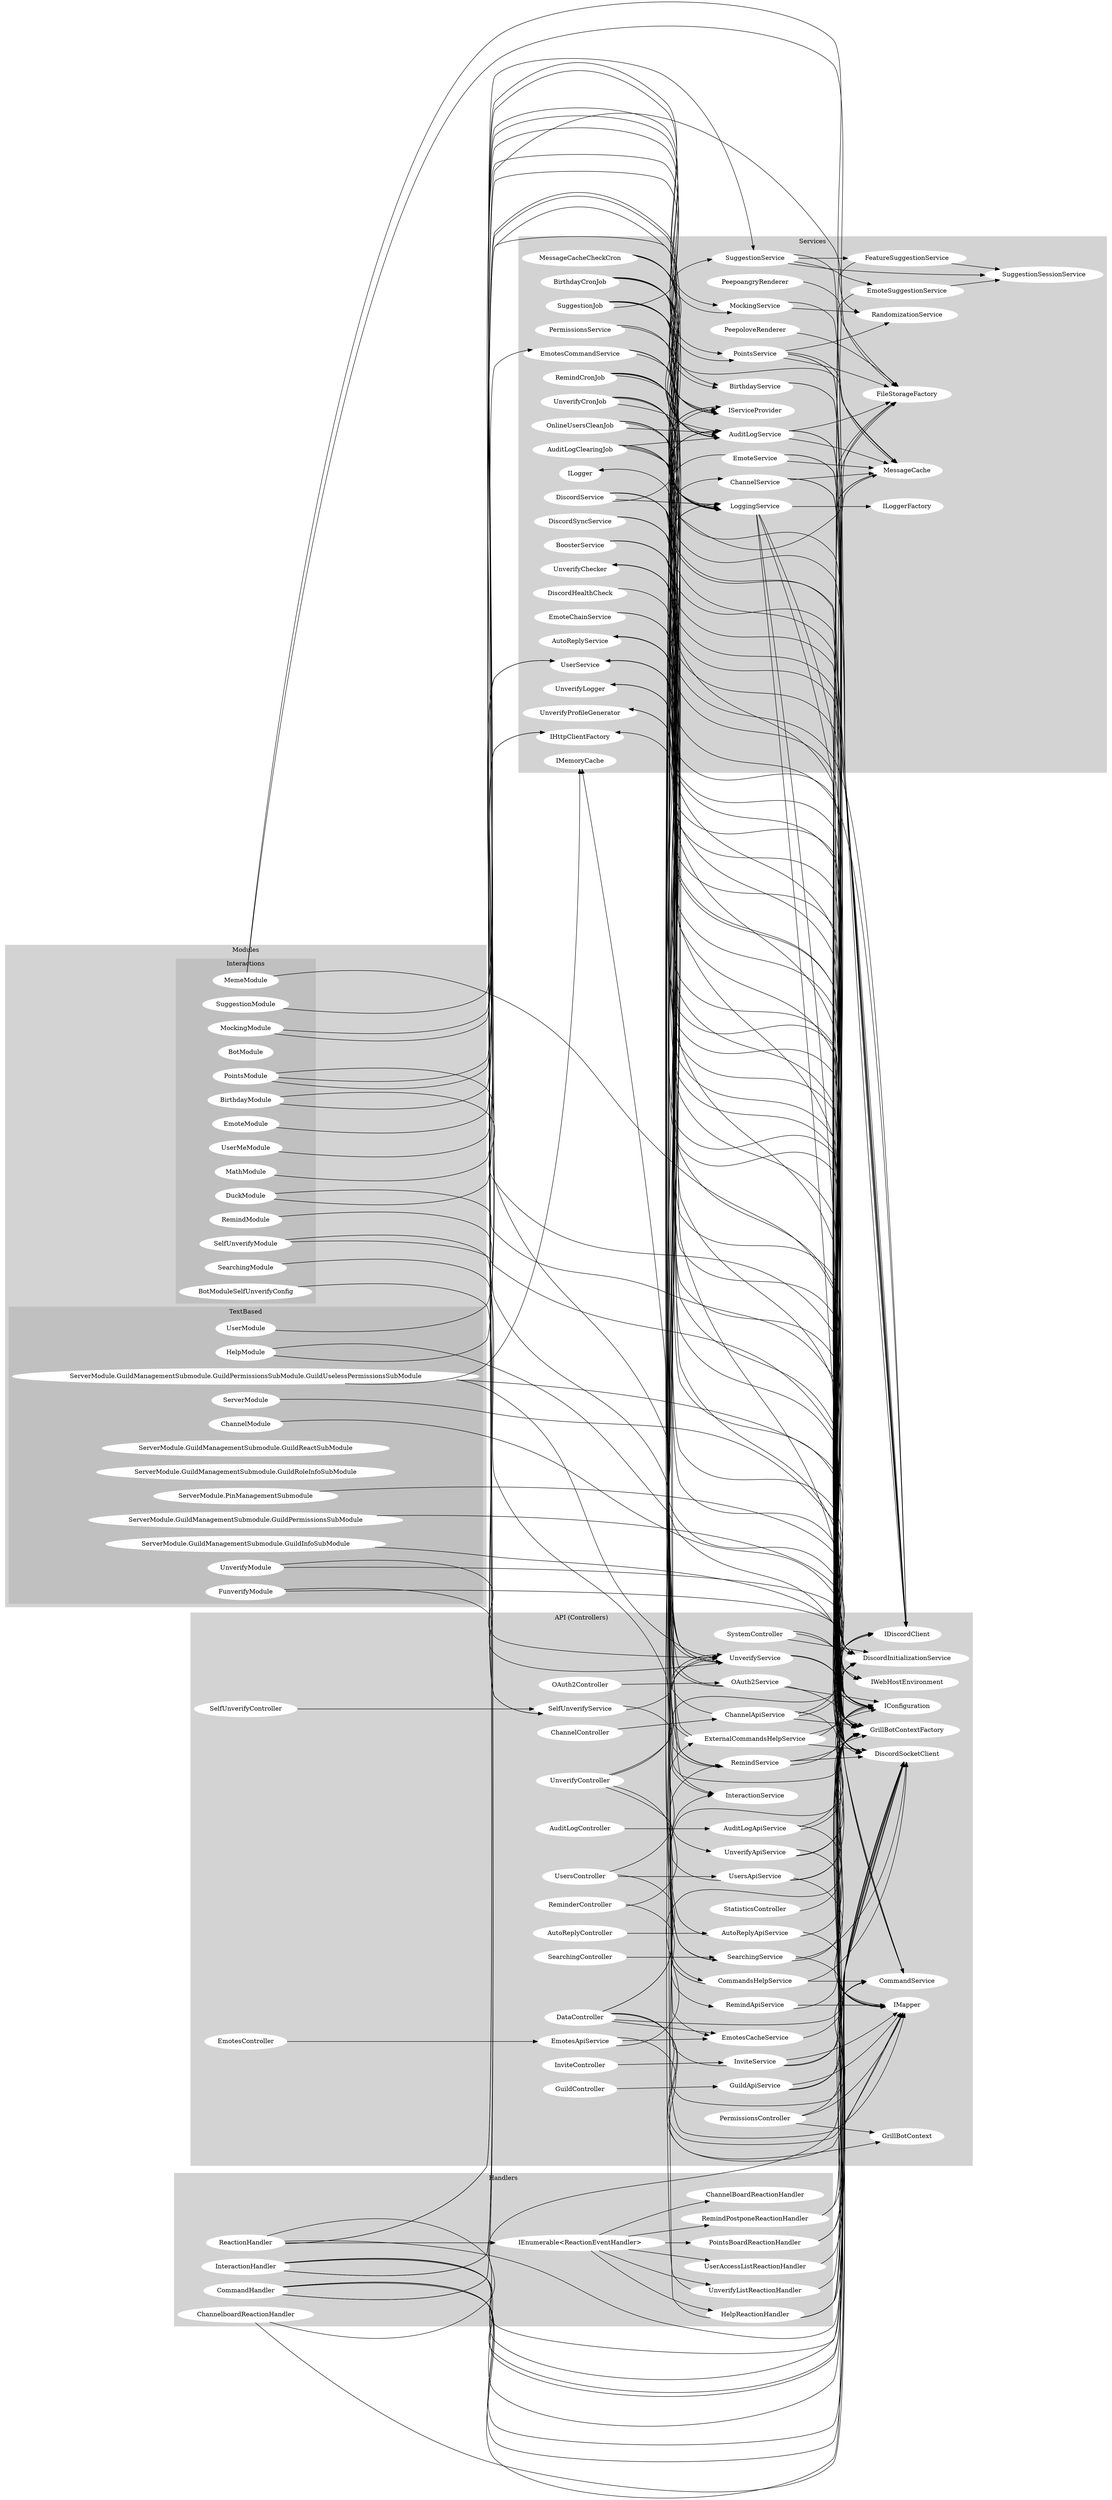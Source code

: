 digraph G {
    rankdir=LR
    
    subgraph cluster_0 {
		style=filled;
		color=lightgrey;
		node [
		    style=filled,
		    color=white
	    ];
		
		AuditLogController -> { AuditLogApiService }
        OAuth2Controller -> OAuth2Service
        AutoReplyController -> { AutoReplyApiService }
        ChannelController -> { ChannelApiService }
        DataController -> { DiscordSocketClient GrillBotContext CommandService IConfiguration InteractionService EmotesCacheService IMapper }
        EmotesController -> EmotesApiService
        GuildController -> { GuildApiService }
        InviteController -> InviteService
        PermissionsController -> { GrillBotContext DiscordSocketClient IMapper }
        ReminderController -> { RemindService RemindApiService }
        SearchingController -> SearchingService
        SelfUnverifyController -> SelfUnverifyService
        StatisticsController -> { GrillBotContextFactory }
        SystemController -> { IWebHostEnvironment DiscordSocketClient DiscordInitializationService }
        UnverifyController -> { UnverifyService IDiscordClient IMapper UnverifyApiService }
        UsersController -> { CommandsHelpService ExternalCommandsHelpService UsersApiService }
		
		label = "API (Controllers)";
	}
	
	subgraph cluster_2 {
	    style=filled;
		color=lightgrey;
		node [
		    style=filled,
		    color=white
	    ];
	    
	    AuditLogService -> { DiscordSocketClient GrillBotContextFactory MessageCache FileStorageFactory DiscordInitializationService }
	    AuditLogApiService -> { GrillBotContextFactory IMapper FileStorageFactory }
	    "AuditLogClearingJob" -> "LoggingService"
	    "AuditLogClearingJob" -> "AuditLogService"
	    "AuditLogClearingJob" -> "IDiscordClient"
	    "AuditLogClearingJob" -> "GrillBotContextFactory"
	    "AuditLogClearingJob" -> "IConfiguration"
	    "AuditLogClearingJob" -> "FileStorageFactory"
	    "AuditLogClearingJob" -> "DiscordInitializationService"
	    
	    "BirthdayCronJob" -> "IConfiguration"
        "BirthdayCronJob" -> "BirthdayService"
        "BirthdayCronJob" -> "LoggingService"
        "BirthdayCronJob" -> "AuditLogService"
        "BirthdayCronJob" -> "IDiscordClient"
        "BirthdayCronJob" -> "DiscordInitializationService"
        "BirthdayService" -> "DiscordSocketClient"
        "BirthdayService" -> "GrillBotContextFactory"
        
        "CommandsHelpService" -> "DiscordSocketClient"
        "CommandsHelpService" -> "CommandService"
        "CommandsHelpService" -> "ChannelService"
        "CommandsHelpService" -> "IServiceProvider"
        "ExternalCommandsHelpService" -> "DiscordSocketClient"
        "ExternalCommandsHelpService" -> "IConfiguration"
        "ExternalCommandsHelpService" -> "IMemoryCache"
        "ExternalCommandsHelpService" -> "DiscordInitializationService"
        "ExternalCommandsHelpService" -> "IServiceProvider"
        
        "DiscordHealthCheck" -> "DiscordSocketClient"
        "DiscordInitializationService" -> "ILogger"
        "DiscordService" -> "DiscordSocketClient"
        "DiscordService" -> "IConfiguration"
        "DiscordService" -> "IServiceProvider"
        "DiscordService" -> "CommandService"
        "DiscordService" -> "IWebHostEnvironment"
        "DiscordService" -> "DiscordInitializationService"
        "DiscordService" -> "LoggingService"
        "DiscordService" -> "InteractionService"
        "DiscordSyncService" -> "DiscordSocketClient"
        "DiscordSyncService" -> "GrillBotContextFactory"
        "DiscordSyncService" -> "DiscordInitializationService"
        
        "EmoteChainService" -> "IConfiguration"
        "EmoteChainService" -> "DiscordSocketClient"
        EmotesApiService -> { GrillBotContextFactory EmotesCacheService IMapper }
        "EmotesCacheService" -> "DiscordSocketClient"
        "EmotesCommandService" -> "IServiceProvider"
        "EmotesCommandService" -> "GrillBotContextFactory"
        "EmotesCommandService" -> "IDiscordClient"
	    "EmoteService" -> "DiscordSocketClient"
	    "EmoteService" -> "GrillBotContextFactory"
	    "EmoteService" -> "IConfiguration"
	    "EmoteService" -> "MessageCache"
	    "EmoteService" -> "EmotesCacheService"
	    
	    "FileStorageFactory" -> "IConfiguration"
	    
	    GuildApiService -> { GrillBotContextFactory DiscordSocketClient IMapper }
	    ChannelApiService -> { GrillBotContextFactory IMapper IDiscordClient MessageCache AuditLogService }
	    
	    "PeepoangryRenderer" -> "FileStorageFactory"
	    "PeepoloveRenderer" -> "FileStorageFactory"
	    
	    "LoggingService" -> "DiscordSocketClient"
	    "LoggingService" -> "CommandService"
	    "LoggingService" -> "ILoggerFactory"
	    "LoggingService" -> "IConfiguration"
	    "LoggingService" -> "GrillBotContextFactory"
	    "LoggingService" -> "InteractionService"
	    
	    "MessageCache" -> "DiscordSocketClient"
	    "MessageCache" -> "DiscordInitializationService"
	    "MessageCache" -> "GrillBotContextFactory"
	    
	    "MessageCacheCheckCron" -> "LoggingService"
	    "MessageCacheCheckCron" -> "AuditLogService"
	    "MessageCacheCheckCron" -> "IDiscordClient"
	    "MessageCacheCheckCron" -> "MessageCache"
	    "MessageCacheCheckCron" -> "DiscordInitializationService"
	    
	    "PermissionsService" -> "GrillBotContextFactory"
	    "PermissionsService" -> "IServiceProvider"
	    
	    RemindCronJob -> { LoggingService AuditLogService IDiscordClient RemindService DiscordInitializationService }
	    RemindService -> { DiscordSocketClient GrillBotContextFactory IConfiguration AuditLogService }
	    RemindApiService -> { GrillBotContextFactory IMapper }
	    
	    EmoteSuggestionService -> { SuggestionSessionService GrillBotContextFactory }
	    FeatureSuggestionService -> { SuggestionSessionService IConfiguration }
	    SuggestionJob -> { LoggingService AuditLogService IDiscordClient DiscordInitializationService SuggestionService GrillBotContextFactory }
	    SuggestionService -> { EmoteSuggestionService FeatureSuggestionService IDiscordClient SuggestionSessionService }
	    
	    "SelfUnverifyService" -> "UnverifyService"
	    "SelfUnverifyService" -> "GrillBotContextFactory"
	    
	    UnverifyApiService -> { GrillBotContextFactory IMapper IDiscordClient }
	    
	    "UnverifyChecker" -> "GrillBotContextFactory"
	    "UnverifyChecker" -> "IConfiguration"
	    "UnverifyChecker" -> "IWebHostEnvironment"
	    
	    "UnverifyCronJob" -> "LoggingService"
	    "UnverifyCronJob" -> "AuditLogService"
	    "UnverifyCronJob" -> "IDiscordClient"
	    "UnverifyCronJob" -> "UnverifyService"
	    "UnverifyCronJob" -> "DiscordInitializationService"
	    
	    "UnverifyLogger" -> "DiscordSocketClient"
	    "UnverifyLogger" -> "GrillBotContextFactory"
	    
	    "UnverifyProfileGenerator" -> "GrillBotContextFactory"
	    
	    "UnverifyService" -> "DiscordSocketClient"
	    "UnverifyService" -> "UnverifyChecker"
	    "UnverifyService" -> "UnverifyProfileGenerator"
	    "UnverifyService" -> "UnverifyLogger"
	    "UnverifyService" -> "GrillBotContextFactory"
	    "UnverifyService" -> "LoggingService"
	    
	    "OnlineUsersCleanJob" -> "LoggingService"
	    "OnlineUsersCleanJob" -> "AuditLogService"
	    "OnlineUsersCleanJob" -> "IDiscordClient"
	    "OnlineUsersCleanJob" -> "GrillBotContextFactory"
	    "OnlineUsersCleanJob" -> "DiscordInitializationService"
	    
	    "PointsService" -> "DiscordSocketClient"
	    "PointsService" -> "GrillBotContextFactory"
	    "PointsService" -> "IConfiguration"
	    "PointsService" -> "FileStorageFactory"
	    "PointsService" -> "MessageCache"
	    "PointsService" -> "RandomizationService"
	    
	    UserService -> { GrillBotContextFactory IConfiguration DiscordSocketClient }
	    UsersApiService -> { GrillBotContextFactory IMapper IDiscordClient AuditLogService }
	   
	    AutoReplyApiService -> { AutoReplyService GrillBotContextFactory IMapper }
	    "AutoReplyService" -> "IConfiguration"
	    "AutoReplyService" -> "DiscordSocketClient"
	    "AutoReplyService" -> "GrillBotContextFactory"
	    "AutoReplyService" -> "DiscordInitializationService"
	    
	    "BoosterService" -> "DiscordSocketClient"
	    "BoosterService" -> "GrillBotContextFactory"
	    "BoosterService" -> "IConfiguration"
	    "BoosterService" -> "DiscordInitializationService"
	    
	    ChannelService -> { DiscordSocketClient GrillBotContextFactory IConfiguration MessageCache }
	    InviteService -> { DiscordSocketClient GrillBotContextFactory AuditLogService IMapper }
	    
	    "MockingService" -> "IConfiguration"
	    "MockingService" -> "RandomizationService"
	    
	    "OAuth2Service" -> "IConfiguration"
	    "OAuth2Service" -> "GrillBotContextFactory"
	    "OAuth2Service" -> "LoggingService"
	    "OAuth2Service" -> "IHttpClientFactory"
	    
	    "RandomizationService"
	    
	    SearchingService -> { DiscordSocketClient GrillBotContextFactory UserService IMapper }
	    
	    label = "Services"
	}
	
	subgraph cluster_3 {
	    style=filled;
		color=lightgrey;
		node [
		    style=filled,
		    color=white
	    ];
	    
	    "CommandHandler" -> "DiscordSocketClient"
	    "CommandHandler" -> "CommandService"
	    "CommandHandler" -> "IServiceProvider"
	    "CommandHandler" -> "IConfiguration"
	    "CommandHandler" -> "AuditLogService"
	    "CommandHandler" -> "DiscordInitializationService"
	    
	    "InteractionHandler" -> "DiscordSocketClient"
	    "InteractionHandler" -> "GrillBotContextFactory"
	    "InteractionHandler" -> "IServiceProvider"
	    "InteractionHandler" -> "DiscordInitializationService"
	    "InteractionHandler" -> "AuditLogService"
	    
	    "ReactionHandler" -> "DiscordSocketClient"
	    "ReactionHandler" -> "IEnumerable<ReactionEventHandler>"
	    "ReactionHandler" -> "MessageCache"
	    "ReactionHandler" -> "DiscordInitializationService"
	    "ReactionHandler" -> "LoggingService"
	    
	    "IEnumerable<ReactionEventHandler>" -> "HelpReactionHandler"
	    "IEnumerable<ReactionEventHandler>" -> "ChannelBoardReactionHandler"
	    "IEnumerable<ReactionEventHandler>" -> "PointsBoardReactionHandler"
	    "IEnumerable<ReactionEventHandler>" -> "UserAccessListReactionHandler"
	    "IEnumerable<ReactionEventHandler>" -> "UnverifyListReactionHandler"
	    "IEnumerable<ReactionEventHandler>" -> "RemindPostponeReactionHandler"
	    "HelpReactionHandler" -> "CommandService"
	    "HelpReactionHandler" -> "DiscordSocketClient"
	    "HelpReactionHandler" -> "IServiceProvider"
	    "HelpReactionHandler" -> "IConfiguration"
	    "ChannelboardReactionHandler" -> "GrillBotContextFactory"
	    "ChannelboardReactionHandler" -> "DiscordSocketClient"
	    "PointsBoardReactionHandler" -> "GrillBotContextFactory"
	    "PointsBoardReactionHandler" -> "DiscordSocketClient"
	    "RemindPostponeReactionHandler" -> "GrillBotContextFactory"
	    "RemindPostponeReactionHandler" -> "IDiscordClient"
	    "UserAccessListReactionHandler" -> "DiscordSocketClient"
	    "UnverifyListReactionHandler" -> "DiscordSocketClient"
	    "UnverifyListReactionHandler" -> "UnverifyService"
	    
	    label = "Handlers"
	}
	
	subgraph cluster_4 {
	    style=filled;
		color=lightgrey;
		node [
		    style=filled,
		    color=white
	    ];
	    
	    subgraph cluster_4_1 {
    	    style=filled;
    		color=grey;
    		node [
    		    style=filled,
    		    color=white
    	    ];
    	    
    	    SelfUnverifyModule -> SelfUnverifyService
    	    SelfUnverifyModule -> IConfiguration
    	    UserMeModule -> UserService
    	    BirthdayModule -> BirthdayService
    	    BirthdayModule -> IConfiguration
            BotModule
    	    BotModuleSelfUnverifyConfig -> SelfUnverifyService
            DuckModule -> IHttpClientFactory
    	    DuckModule -> IConfiguration
    	    EmoteModule -> EmotesCommandService
    	    MathModule -> IHttpClientFactory
    	    MemeModule -> RandomizationService
    	    MemeModule -> IConfiguration
    	    MockingModule -> MockingService
    	    PointsModule -> PointsService
    	    RemindModule -> RemindService
    	    SearchingModule -> SearchingService
    	    SuggestionModule -> SuggestionService
    	    
	        label = "Interactions"
	    }
	    
	    subgraph cluster_4_2 {
    	    style=filled;
    		color=grey;
    		node [
    		    style=filled,
    		    color=white
    	    ];
    	    
    	    "ServerModule" -> "IConfiguration"
    	    "ServerModule.PinManagementSubmodule" -> "IConfiguration"
    	    "ServerModule.GuildManagementSubmodule.GuildInfoSubModule" -> "GrillBotContextFactory"
    	    "ServerModule.GuildManagementSubmodule.GuildPermissionsSubModule" -> "IConfiguration"
    	    "ServerModule.GuildManagementSubmodule.GuildPermissionsSubModule.GuildUselessPermissionsSubModule" -> "IMemoryCache"
    	    "ServerModule.GuildManagementSubmodule.GuildPermissionsSubModule.GuildUselessPermissionsSubModule" -> "IConfiguration"
    	    "ServerModule.GuildManagementSubmodule.GuildPermissionsSubModule.GuildUselessPermissionsSubModule" -> "UnverifyService"
    	    "ServerModule.GuildManagementSubmodule.GuildReactSubModule"
    	    "ServerModule.GuildManagementSubmodule.GuildRoleInfoSubModule"
    	    
    	    "PointsModule" -> "PointsService"
    	    "PointsModule" -> "GrillBotContextFactory"
    	    
    	    "MockingModule" -> "MockingService"
    	    
    	    "MemeModule" -> "FileStorageFactory"
    	    
    	    "HelpModule" -> "CommandService"
    	    "HelpModule" -> "IServiceProvider"
    	    
    	    "ChannelModule" -> "GrillBotContextFactory"
    	    
    	    "UserModule" -> "UserService"
    	    
    	    "UnverifyModule" -> "UnverifyService"
    	    "UnverifyModule" -> "IConfiguration"
    	    
    	    "FunverifyModule" -> "UnverifyService"
    	    "FunverifyModule" -> "IConfiguration"
    	    
	        label = "TextBased"
	    }
	    
	    label = "Modules";
	}
}
